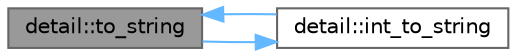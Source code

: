 digraph "detail::to_string"
{
 // INTERACTIVE_SVG=YES
 // LATEX_PDF_SIZE
  bgcolor="transparent";
  edge [fontname=Helvetica,fontsize=10,labelfontname=Helvetica,labelfontsize=10];
  node [fontname=Helvetica,fontsize=10,shape=box,height=0.2,width=0.4];
  rankdir="LR";
  Node1 [id="Node000001",label="detail::to_string",height=0.2,width=0.4,color="gray40", fillcolor="grey60", style="filled", fontcolor="black",tooltip=" "];
  Node1 -> Node2 [id="edge1_Node000001_Node000002",color="steelblue1",style="solid",tooltip=" "];
  Node2 [id="Node000002",label="detail::int_to_string",height=0.2,width=0.4,color="grey40", fillcolor="white", style="filled",URL="$namespacedetail.html#a5c44faccf48735587df161d056c084e5",tooltip=" "];
  Node2 -> Node1 [id="edge2_Node000002_Node000001",color="steelblue1",style="solid",tooltip=" "];
}
